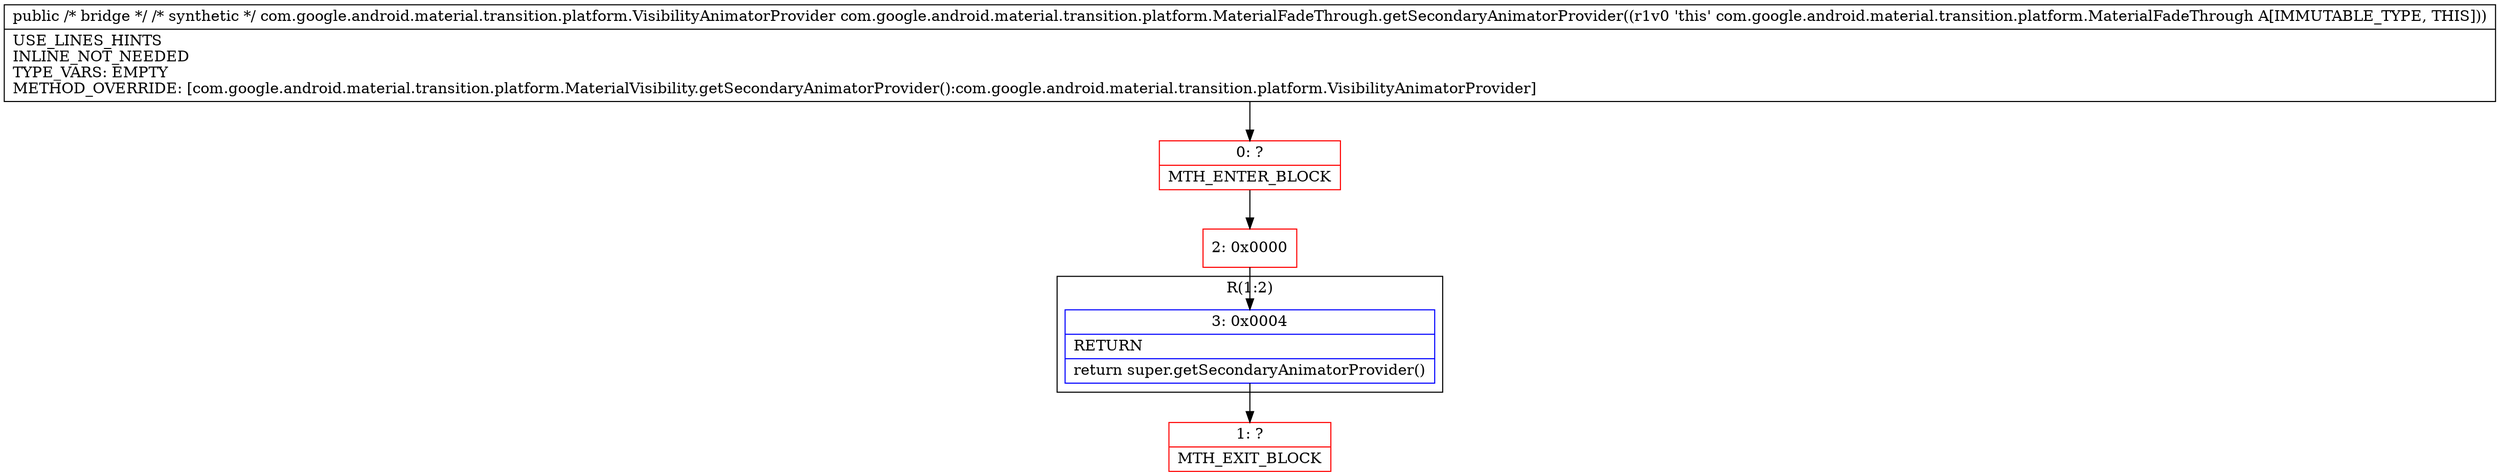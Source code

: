 digraph "CFG forcom.google.android.material.transition.platform.MaterialFadeThrough.getSecondaryAnimatorProvider()Lcom\/google\/android\/material\/transition\/platform\/VisibilityAnimatorProvider;" {
subgraph cluster_Region_37168821 {
label = "R(1:2)";
node [shape=record,color=blue];
Node_3 [shape=record,label="{3\:\ 0x0004|RETURN\l|return super.getSecondaryAnimatorProvider()\l}"];
}
Node_0 [shape=record,color=red,label="{0\:\ ?|MTH_ENTER_BLOCK\l}"];
Node_2 [shape=record,color=red,label="{2\:\ 0x0000}"];
Node_1 [shape=record,color=red,label="{1\:\ ?|MTH_EXIT_BLOCK\l}"];
MethodNode[shape=record,label="{public \/* bridge *\/ \/* synthetic *\/ com.google.android.material.transition.platform.VisibilityAnimatorProvider com.google.android.material.transition.platform.MaterialFadeThrough.getSecondaryAnimatorProvider((r1v0 'this' com.google.android.material.transition.platform.MaterialFadeThrough A[IMMUTABLE_TYPE, THIS]))  | USE_LINES_HINTS\lINLINE_NOT_NEEDED\lTYPE_VARS: EMPTY\lMETHOD_OVERRIDE: [com.google.android.material.transition.platform.MaterialVisibility.getSecondaryAnimatorProvider():com.google.android.material.transition.platform.VisibilityAnimatorProvider]\l}"];
MethodNode -> Node_0;Node_3 -> Node_1;
Node_0 -> Node_2;
Node_2 -> Node_3;
}

